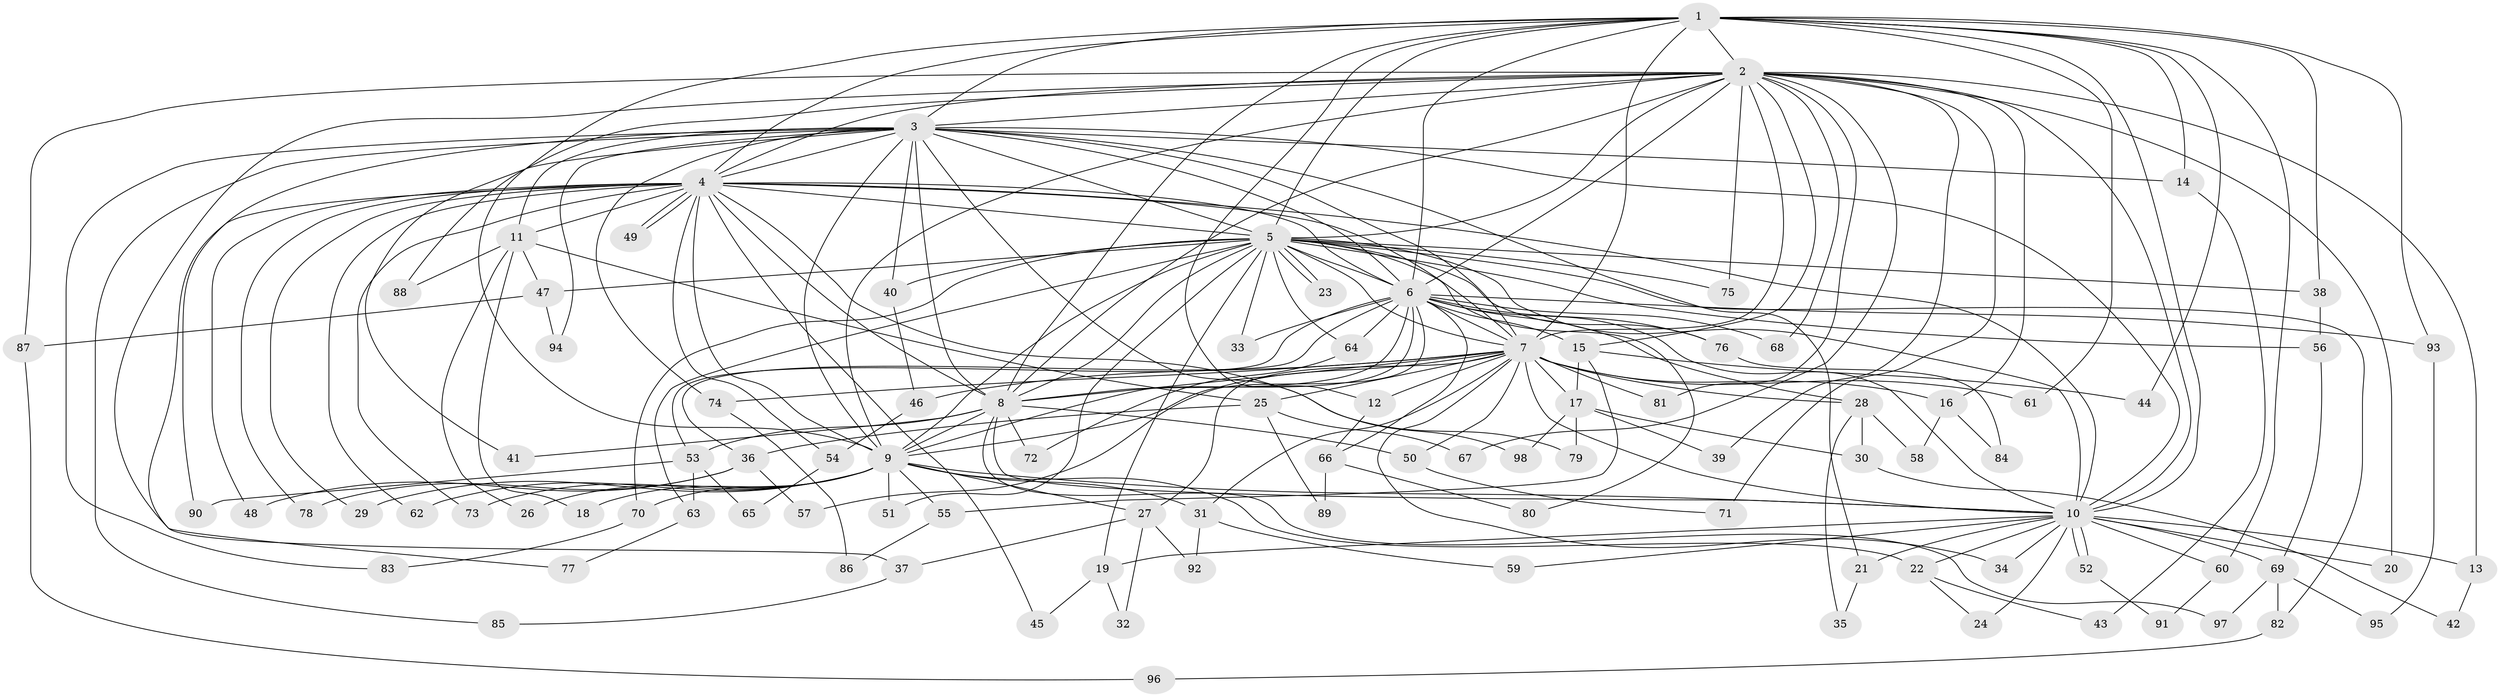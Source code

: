 // coarse degree distribution, {13: 0.05, 16: 0.075, 11: 0.025, 21: 0.025, 15: 0.025, 17: 0.025, 4: 0.125, 5: 0.15, 10: 0.025, 6: 0.075, 1: 0.025, 2: 0.15, 7: 0.05, 3: 0.175}
// Generated by graph-tools (version 1.1) at 2025/49/03/04/25 22:49:26]
// undirected, 98 vertices, 221 edges
graph export_dot {
  node [color=gray90,style=filled];
  1;
  2;
  3;
  4;
  5;
  6;
  7;
  8;
  9;
  10;
  11;
  12;
  13;
  14;
  15;
  16;
  17;
  18;
  19;
  20;
  21;
  22;
  23;
  24;
  25;
  26;
  27;
  28;
  29;
  30;
  31;
  32;
  33;
  34;
  35;
  36;
  37;
  38;
  39;
  40;
  41;
  42;
  43;
  44;
  45;
  46;
  47;
  48;
  49;
  50;
  51;
  52;
  53;
  54;
  55;
  56;
  57;
  58;
  59;
  60;
  61;
  62;
  63;
  64;
  65;
  66;
  67;
  68;
  69;
  70;
  71;
  72;
  73;
  74;
  75;
  76;
  77;
  78;
  79;
  80;
  81;
  82;
  83;
  84;
  85;
  86;
  87;
  88;
  89;
  90;
  91;
  92;
  93;
  94;
  95;
  96;
  97;
  98;
  1 -- 2;
  1 -- 3;
  1 -- 4;
  1 -- 5;
  1 -- 6;
  1 -- 7;
  1 -- 8;
  1 -- 9;
  1 -- 10;
  1 -- 12;
  1 -- 14;
  1 -- 38;
  1 -- 44;
  1 -- 60;
  1 -- 61;
  1 -- 93;
  2 -- 3;
  2 -- 4;
  2 -- 5;
  2 -- 6;
  2 -- 7;
  2 -- 8;
  2 -- 9;
  2 -- 10;
  2 -- 13;
  2 -- 15;
  2 -- 16;
  2 -- 20;
  2 -- 37;
  2 -- 39;
  2 -- 67;
  2 -- 68;
  2 -- 71;
  2 -- 75;
  2 -- 81;
  2 -- 87;
  2 -- 88;
  3 -- 4;
  3 -- 5;
  3 -- 6;
  3 -- 7;
  3 -- 8;
  3 -- 9;
  3 -- 10;
  3 -- 11;
  3 -- 14;
  3 -- 21;
  3 -- 40;
  3 -- 41;
  3 -- 74;
  3 -- 83;
  3 -- 85;
  3 -- 90;
  3 -- 94;
  3 -- 98;
  4 -- 5;
  4 -- 6;
  4 -- 7;
  4 -- 8;
  4 -- 9;
  4 -- 10;
  4 -- 11;
  4 -- 29;
  4 -- 45;
  4 -- 48;
  4 -- 49;
  4 -- 49;
  4 -- 54;
  4 -- 62;
  4 -- 73;
  4 -- 77;
  4 -- 78;
  4 -- 79;
  5 -- 6;
  5 -- 7;
  5 -- 8;
  5 -- 9;
  5 -- 10;
  5 -- 19;
  5 -- 23;
  5 -- 23;
  5 -- 33;
  5 -- 38;
  5 -- 40;
  5 -- 47;
  5 -- 51;
  5 -- 56;
  5 -- 63;
  5 -- 64;
  5 -- 70;
  5 -- 75;
  5 -- 76;
  5 -- 80;
  5 -- 82;
  6 -- 7;
  6 -- 8;
  6 -- 9;
  6 -- 10;
  6 -- 15;
  6 -- 28;
  6 -- 33;
  6 -- 36;
  6 -- 53;
  6 -- 57;
  6 -- 64;
  6 -- 66;
  6 -- 68;
  6 -- 76;
  6 -- 93;
  7 -- 8;
  7 -- 9;
  7 -- 10;
  7 -- 12;
  7 -- 16;
  7 -- 17;
  7 -- 25;
  7 -- 27;
  7 -- 28;
  7 -- 31;
  7 -- 34;
  7 -- 46;
  7 -- 50;
  7 -- 61;
  7 -- 74;
  7 -- 81;
  8 -- 9;
  8 -- 10;
  8 -- 41;
  8 -- 50;
  8 -- 53;
  8 -- 72;
  8 -- 97;
  9 -- 10;
  9 -- 18;
  9 -- 22;
  9 -- 26;
  9 -- 27;
  9 -- 29;
  9 -- 31;
  9 -- 51;
  9 -- 55;
  9 -- 62;
  9 -- 70;
  9 -- 73;
  10 -- 13;
  10 -- 19;
  10 -- 20;
  10 -- 21;
  10 -- 22;
  10 -- 24;
  10 -- 34;
  10 -- 52;
  10 -- 52;
  10 -- 59;
  10 -- 60;
  10 -- 69;
  11 -- 18;
  11 -- 25;
  11 -- 26;
  11 -- 47;
  11 -- 88;
  12 -- 66;
  13 -- 42;
  14 -- 43;
  15 -- 17;
  15 -- 44;
  15 -- 55;
  16 -- 58;
  16 -- 84;
  17 -- 30;
  17 -- 39;
  17 -- 79;
  17 -- 98;
  19 -- 32;
  19 -- 45;
  21 -- 35;
  22 -- 24;
  22 -- 43;
  25 -- 36;
  25 -- 67;
  25 -- 89;
  27 -- 32;
  27 -- 37;
  27 -- 92;
  28 -- 30;
  28 -- 35;
  28 -- 58;
  30 -- 42;
  31 -- 59;
  31 -- 92;
  36 -- 48;
  36 -- 57;
  36 -- 78;
  37 -- 85;
  38 -- 56;
  40 -- 46;
  46 -- 54;
  47 -- 87;
  47 -- 94;
  50 -- 71;
  52 -- 91;
  53 -- 63;
  53 -- 65;
  53 -- 90;
  54 -- 65;
  55 -- 86;
  56 -- 69;
  60 -- 91;
  63 -- 77;
  64 -- 72;
  66 -- 80;
  66 -- 89;
  69 -- 82;
  69 -- 95;
  69 -- 97;
  70 -- 83;
  74 -- 86;
  76 -- 84;
  82 -- 96;
  87 -- 96;
  93 -- 95;
}
